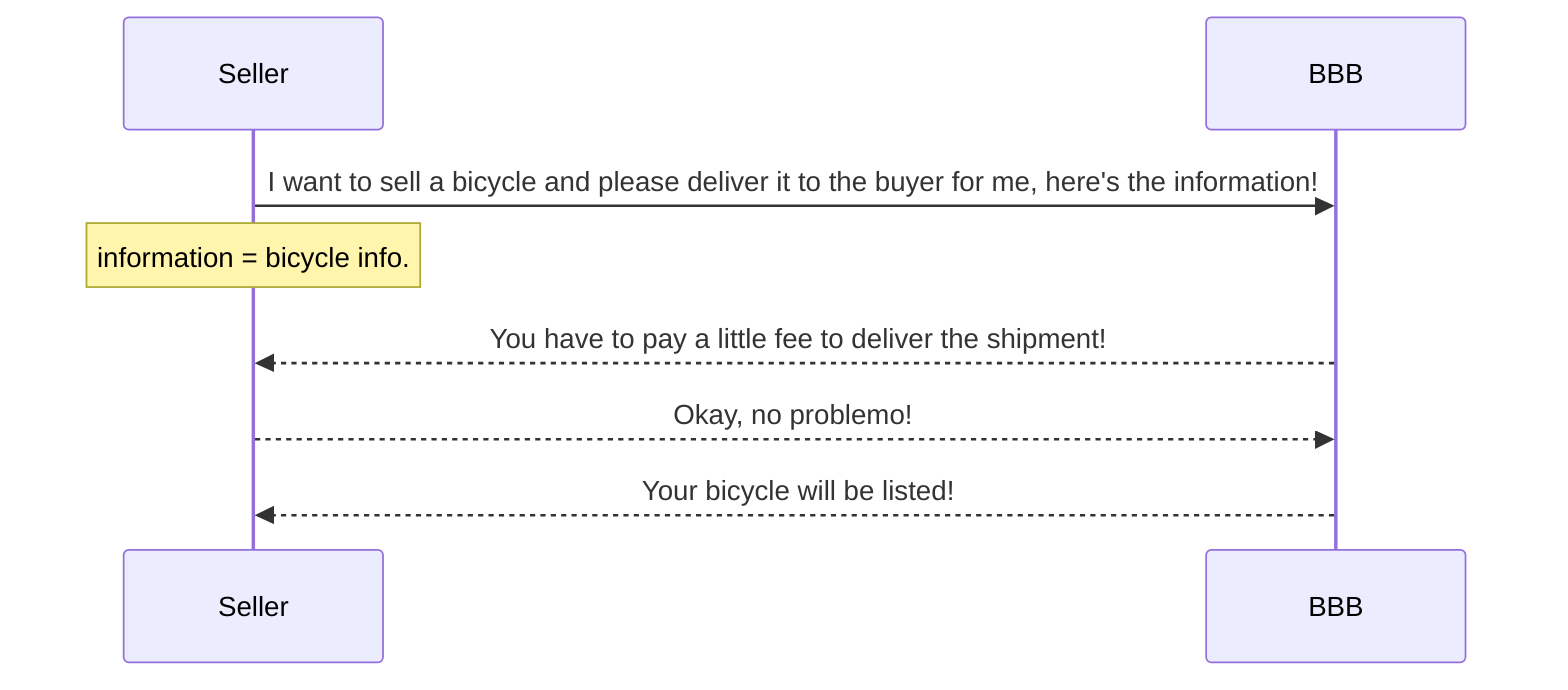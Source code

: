 sequenceDiagram
    participant Seller
    participant BBB
    Seller->>BBB: I want to sell a bicycle and please deliver it to the buyer for me, here's the information!
    Note over Seller: information = bicycle info.
    BBB-->>Seller: You have to pay a little fee to deliver the shipment!
    Seller-->>BBB: Okay, no problemo!
    BBB-->>Seller: Your bicycle will be listed!